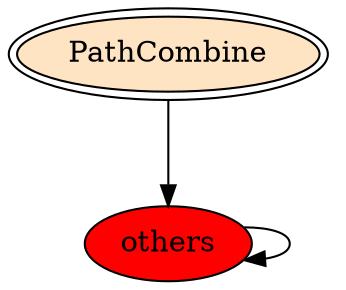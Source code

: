 digraph "./REPORTS/6117/API_PER_CATEGORY/PathCombine.exe_5408_Files and I_O (Local file system)_API_per_Category_Transition_Matrix" {
	PathCombine [label=PathCombine fillcolor=bisque peripheries=2 style=filled]
	others [label=others fillcolor=red style=filled]
	PathCombine -> others [label=1.0 fontcolor=white]
	others -> others [label=1.0 fontcolor=white]
}
